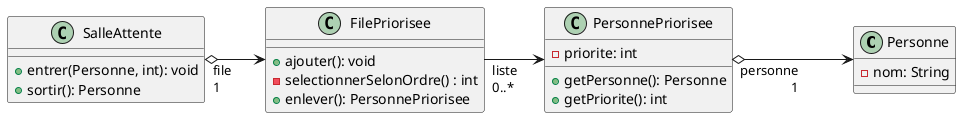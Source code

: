@startuml

left to right direction
skinparam linetype ortho

class Personne {
    - nom: String
}

class PersonnePriorisee {
    - priorite: int
    + getPersonne(): Personne
    + getPriorite(): int
}

class FilePriorisee {
    + ajouter(): void
    - selectionnerSelonOrdre() : int
    + enlever(): PersonnePriorisee
}

class SalleAttente {
    + entrer(Personne, int): void
    + sortir(): Personne
}

PersonnePriorisee "personne\r1" o---> Personne
FilePriorisee "liste\l0..*" --> PersonnePriorisee
SalleAttente "file\l1" o--> FilePriorisee

@enduml